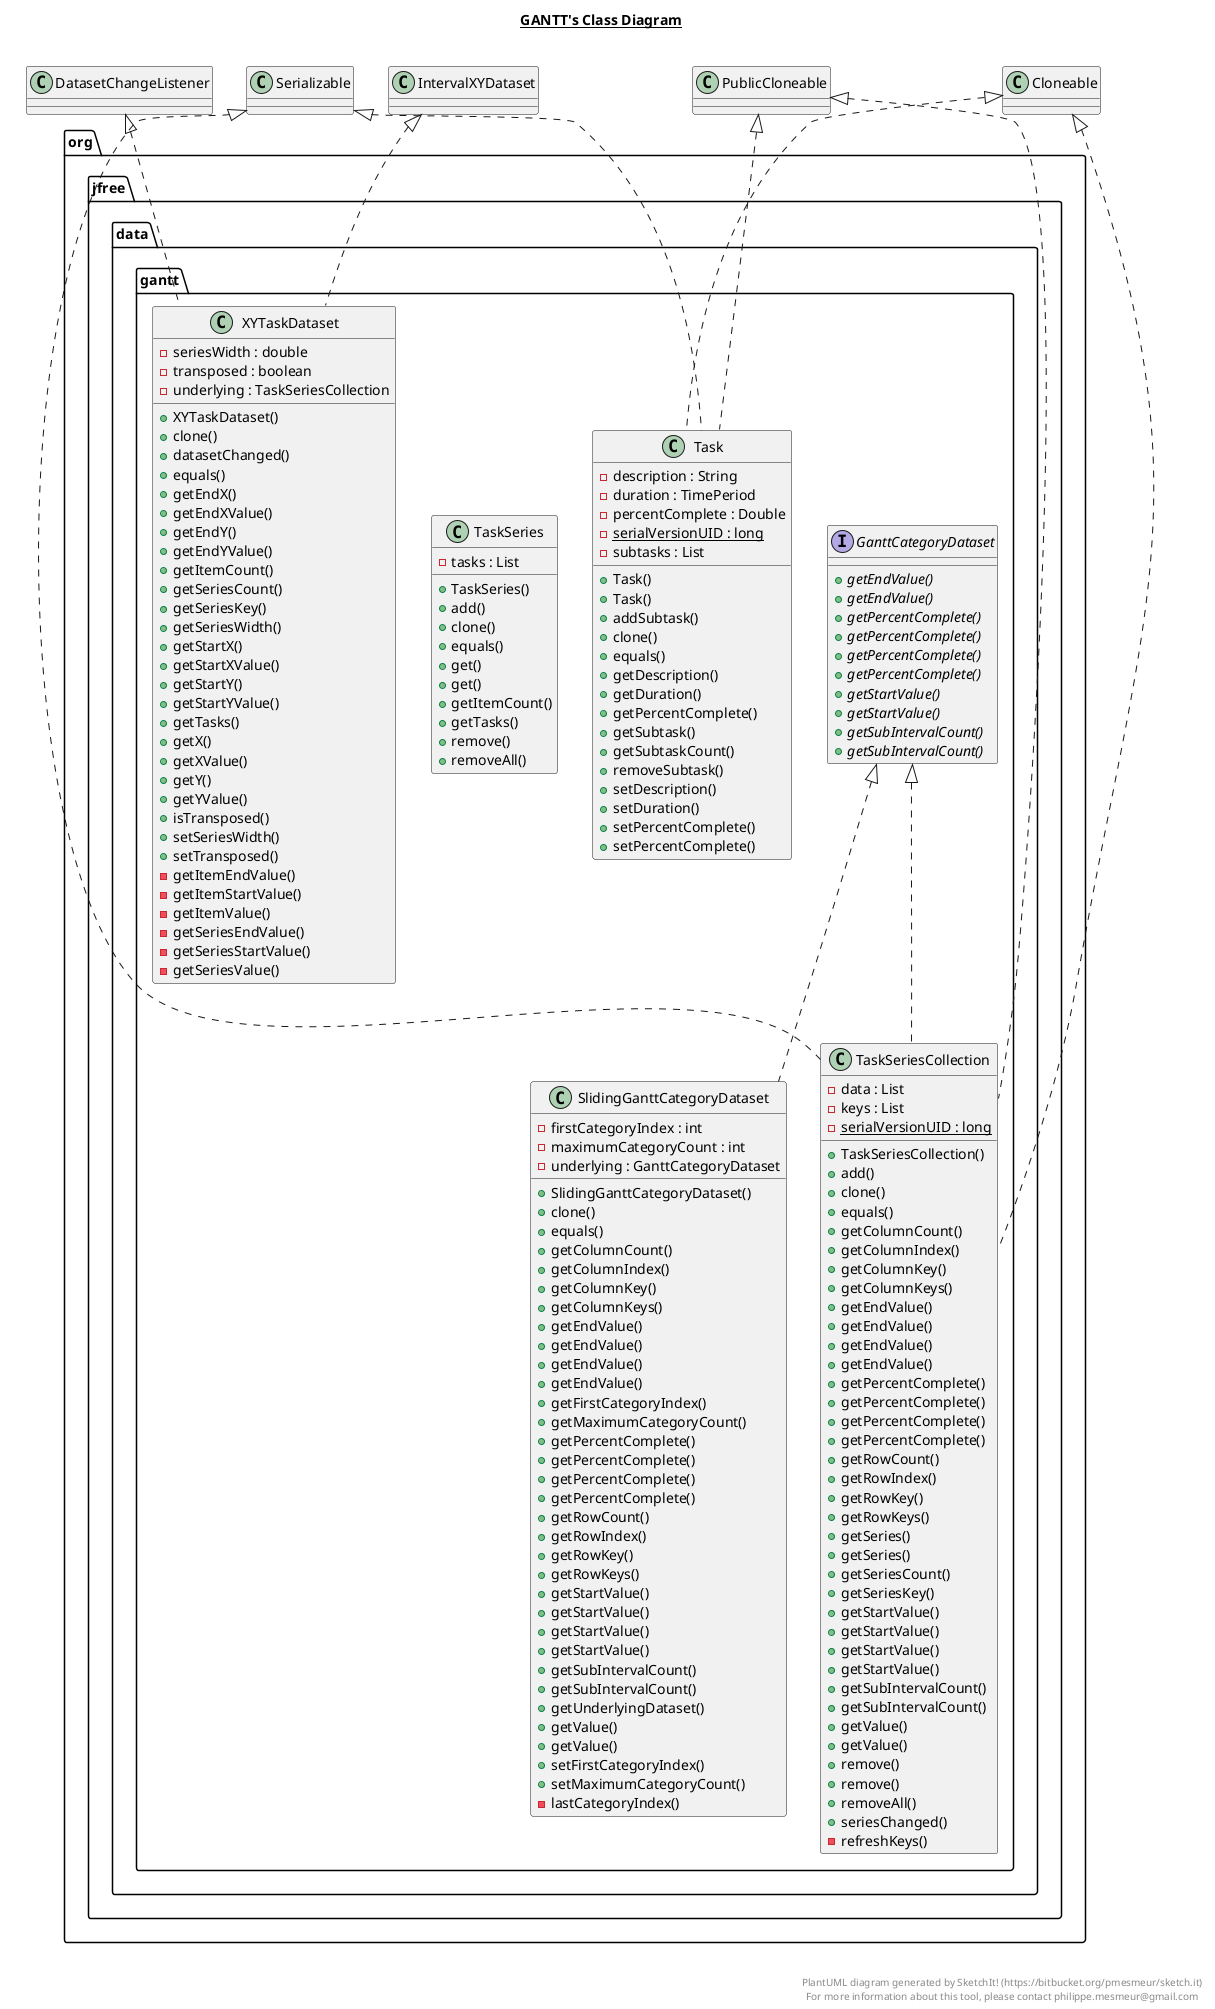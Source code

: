 @startuml

title __GANTT's Class Diagram__\n

  namespace org.jfree.data {
    namespace gantt {
      interface org.jfree.data.gantt.GanttCategoryDataset {
          {abstract} + getEndValue()
          {abstract} + getEndValue()
          {abstract} + getPercentComplete()
          {abstract} + getPercentComplete()
          {abstract} + getPercentComplete()
          {abstract} + getPercentComplete()
          {abstract} + getStartValue()
          {abstract} + getStartValue()
          {abstract} + getSubIntervalCount()
          {abstract} + getSubIntervalCount()
      }
    }
  }
  

  namespace org.jfree.data {
    namespace gantt {
      class org.jfree.data.gantt.SlidingGanttCategoryDataset {
          - firstCategoryIndex : int
          - maximumCategoryCount : int
          - underlying : GanttCategoryDataset
          + SlidingGanttCategoryDataset()
          + clone()
          + equals()
          + getColumnCount()
          + getColumnIndex()
          + getColumnKey()
          + getColumnKeys()
          + getEndValue()
          + getEndValue()
          + getEndValue()
          + getEndValue()
          + getFirstCategoryIndex()
          + getMaximumCategoryCount()
          + getPercentComplete()
          + getPercentComplete()
          + getPercentComplete()
          + getPercentComplete()
          + getRowCount()
          + getRowIndex()
          + getRowKey()
          + getRowKeys()
          + getStartValue()
          + getStartValue()
          + getStartValue()
          + getStartValue()
          + getSubIntervalCount()
          + getSubIntervalCount()
          + getUnderlyingDataset()
          + getValue()
          + getValue()
          + setFirstCategoryIndex()
          + setMaximumCategoryCount()
          - lastCategoryIndex()
      }
    }
  }
  

  namespace org.jfree.data {
    namespace gantt {
      class org.jfree.data.gantt.Task {
          - description : String
          - duration : TimePeriod
          - percentComplete : Double
          {static} - serialVersionUID : long
          - subtasks : List
          + Task()
          + Task()
          + addSubtask()
          + clone()
          + equals()
          + getDescription()
          + getDuration()
          + getPercentComplete()
          + getSubtask()
          + getSubtaskCount()
          + removeSubtask()
          + setDescription()
          + setDuration()
          + setPercentComplete()
          + setPercentComplete()
      }
    }
  }
  

  namespace org.jfree.data {
    namespace gantt {
      class org.jfree.data.gantt.TaskSeries {
          - tasks : List
          + TaskSeries()
          + add()
          + clone()
          + equals()
          + get()
          + get()
          + getItemCount()
          + getTasks()
          + remove()
          + removeAll()
      }
    }
  }
  

  namespace org.jfree.data {
    namespace gantt {
      class org.jfree.data.gantt.TaskSeriesCollection {
          - data : List
          - keys : List
          {static} - serialVersionUID : long
          + TaskSeriesCollection()
          + add()
          + clone()
          + equals()
          + getColumnCount()
          + getColumnIndex()
          + getColumnKey()
          + getColumnKeys()
          + getEndValue()
          + getEndValue()
          + getEndValue()
          + getEndValue()
          + getPercentComplete()
          + getPercentComplete()
          + getPercentComplete()
          + getPercentComplete()
          + getRowCount()
          + getRowIndex()
          + getRowKey()
          + getRowKeys()
          + getSeries()
          + getSeries()
          + getSeriesCount()
          + getSeriesKey()
          + getStartValue()
          + getStartValue()
          + getStartValue()
          + getStartValue()
          + getSubIntervalCount()
          + getSubIntervalCount()
          + getValue()
          + getValue()
          + remove()
          + remove()
          + removeAll()
          + seriesChanged()
          - refreshKeys()
      }
    }
  }
  

  namespace org.jfree.data {
    namespace gantt {
      class org.jfree.data.gantt.XYTaskDataset {
          - seriesWidth : double
          - transposed : boolean
          - underlying : TaskSeriesCollection
          + XYTaskDataset()
          + clone()
          + datasetChanged()
          + equals()
          + getEndX()
          + getEndXValue()
          + getEndY()
          + getEndYValue()
          + getItemCount()
          + getSeriesCount()
          + getSeriesKey()
          + getSeriesWidth()
          + getStartX()
          + getStartXValue()
          + getStartY()
          + getStartYValue()
          + getTasks()
          + getX()
          + getXValue()
          + getY()
          + getYValue()
          + isTransposed()
          + setSeriesWidth()
          + setTransposed()
          - getItemEndValue()
          - getItemStartValue()
          - getItemValue()
          - getSeriesEndValue()
          - getSeriesStartValue()
          - getSeriesValue()
      }
    }
  }
  

  org.jfree.data.gantt.SlidingGanttCategoryDataset .up.|> GanttCategoryDataset
  org.jfree.data.gantt.Task .up.|> Cloneable
  org.jfree.data.gantt.Task .up.|> PublicCloneable
  org.jfree.data.gantt.Task .up.|> Serializable
  org.jfree.data.gantt.TaskSeriesCollection .up.|> Cloneable
  org.jfree.data.gantt.TaskSeriesCollection .up.|> GanttCategoryDataset
  org.jfree.data.gantt.TaskSeriesCollection .up.|> PublicCloneable
  org.jfree.data.gantt.TaskSeriesCollection .up.|> Serializable
  org.jfree.data.gantt.XYTaskDataset .up.|> DatasetChangeListener
  org.jfree.data.gantt.XYTaskDataset .up.|> IntervalXYDataset


right footer


PlantUML diagram generated by SketchIt! (https://bitbucket.org/pmesmeur/sketch.it)
For more information about this tool, please contact philippe.mesmeur@gmail.com
endfooter

@enduml
